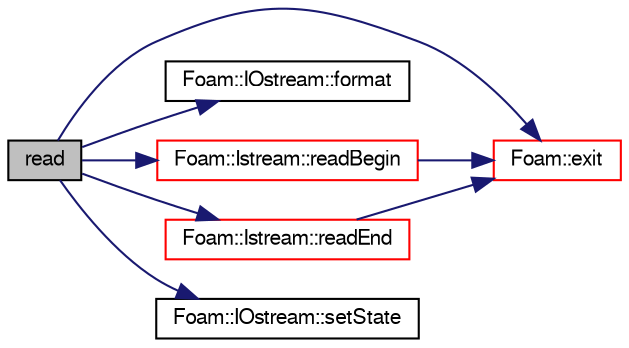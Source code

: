 digraph "read"
{
  bgcolor="transparent";
  edge [fontname="FreeSans",fontsize="10",labelfontname="FreeSans",labelfontsize="10"];
  node [fontname="FreeSans",fontsize="10",shape=record];
  rankdir="LR";
  Node5241 [label="read",height=0.2,width=0.4,color="black", fillcolor="grey75", style="filled", fontcolor="black"];
  Node5241 -> Node5242 [color="midnightblue",fontsize="10",style="solid",fontname="FreeSans"];
  Node5242 [label="Foam::exit",height=0.2,width=0.4,color="red",URL="$a21124.html#a06ca7250d8e89caf05243ec094843642"];
  Node5241 -> Node5289 [color="midnightblue",fontsize="10",style="solid",fontname="FreeSans"];
  Node5289 [label="Foam::IOstream::format",height=0.2,width=0.4,color="black",URL="$a26226.html#a33bbef3587114a06f7bdc0b91ba57ed9",tooltip="Return current stream format. "];
  Node5241 -> Node5290 [color="midnightblue",fontsize="10",style="solid",fontname="FreeSans"];
  Node5290 [label="Foam::Istream::readBegin",height=0.2,width=0.4,color="red",URL="$a26234.html#a0f770b511770a752d65282976e8a8078"];
  Node5290 -> Node5242 [color="midnightblue",fontsize="10",style="solid",fontname="FreeSans"];
  Node5241 -> Node5295 [color="midnightblue",fontsize="10",style="solid",fontname="FreeSans"];
  Node5295 [label="Foam::Istream::readEnd",height=0.2,width=0.4,color="red",URL="$a26234.html#a092d231ce97840ca80cad9b0e98acbb8"];
  Node5295 -> Node5242 [color="midnightblue",fontsize="10",style="solid",fontname="FreeSans"];
  Node5241 -> Node5296 [color="midnightblue",fontsize="10",style="solid",fontname="FreeSans"];
  Node5296 [label="Foam::IOstream::setState",height=0.2,width=0.4,color="black",URL="$a26226.html#a51188247e01c19b4d92ee8c9f3774b8e",tooltip="Set stream state. "];
}
